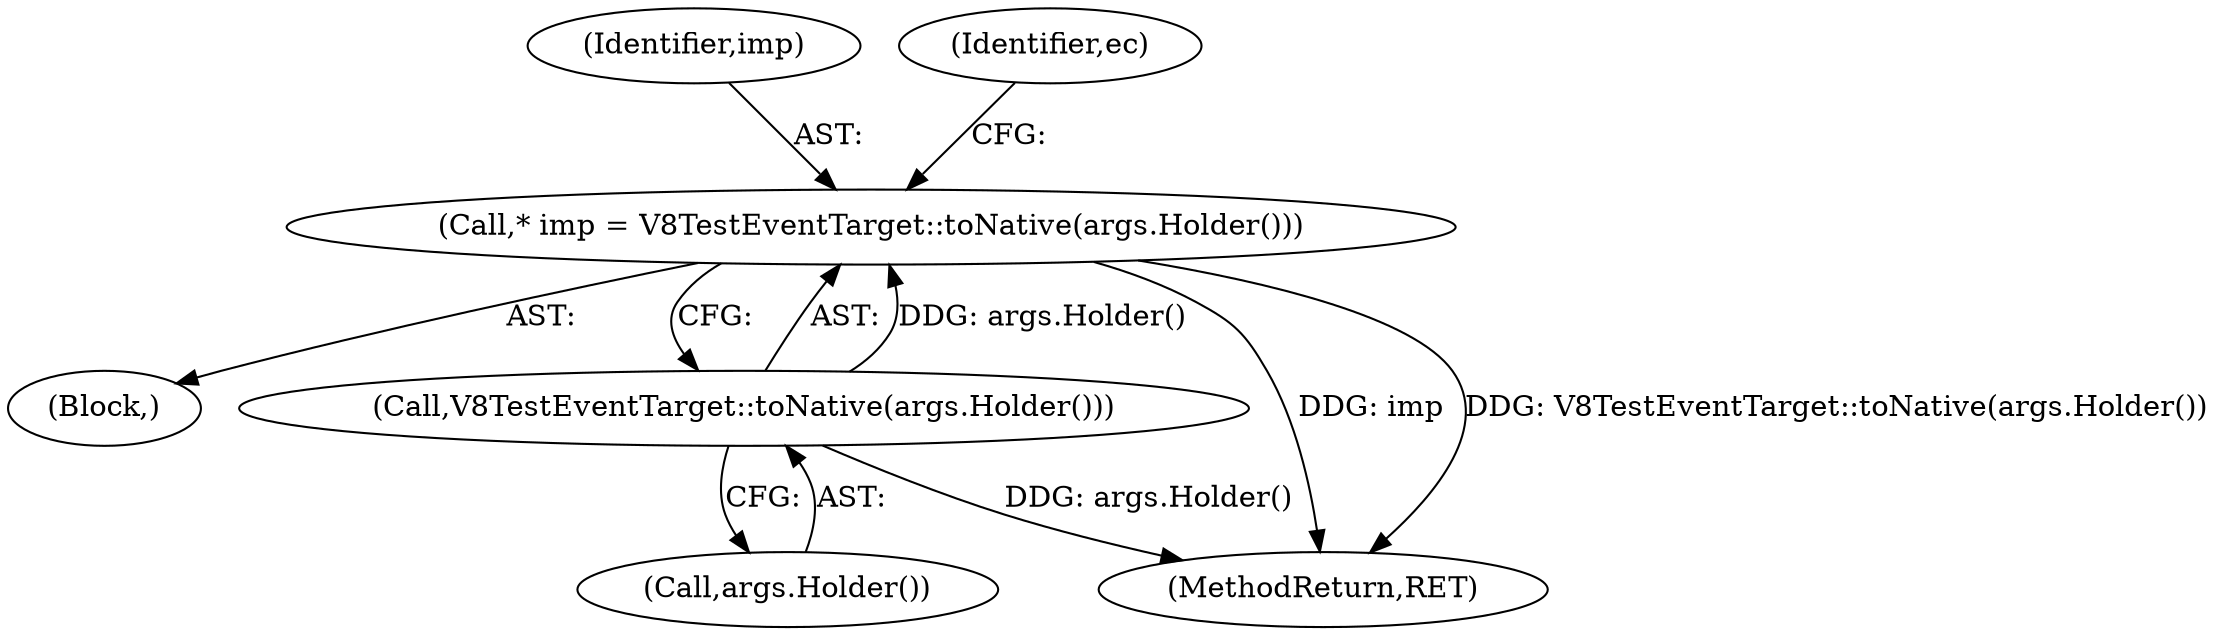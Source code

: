 digraph "0_Chrome_e9372a1bfd3588a80fcf49aa07321f0971dd6091_5@pointer" {
"1000113" [label="(Call,* imp = V8TestEventTarget::toNative(args.Holder()))"];
"1000115" [label="(Call,V8TestEventTarget::toNative(args.Holder()))"];
"1000114" [label="(Identifier,imp)"];
"1000113" [label="(Call,* imp = V8TestEventTarget::toNative(args.Holder()))"];
"1000116" [label="(Call,args.Holder())"];
"1000102" [label="(Block,)"];
"1000119" [label="(Identifier,ec)"];
"1000149" [label="(MethodReturn,RET)"];
"1000115" [label="(Call,V8TestEventTarget::toNative(args.Holder()))"];
"1000113" -> "1000102"  [label="AST: "];
"1000113" -> "1000115"  [label="CFG: "];
"1000114" -> "1000113"  [label="AST: "];
"1000115" -> "1000113"  [label="AST: "];
"1000119" -> "1000113"  [label="CFG: "];
"1000113" -> "1000149"  [label="DDG: imp"];
"1000113" -> "1000149"  [label="DDG: V8TestEventTarget::toNative(args.Holder())"];
"1000115" -> "1000113"  [label="DDG: args.Holder()"];
"1000115" -> "1000116"  [label="CFG: "];
"1000116" -> "1000115"  [label="AST: "];
"1000115" -> "1000149"  [label="DDG: args.Holder()"];
}
